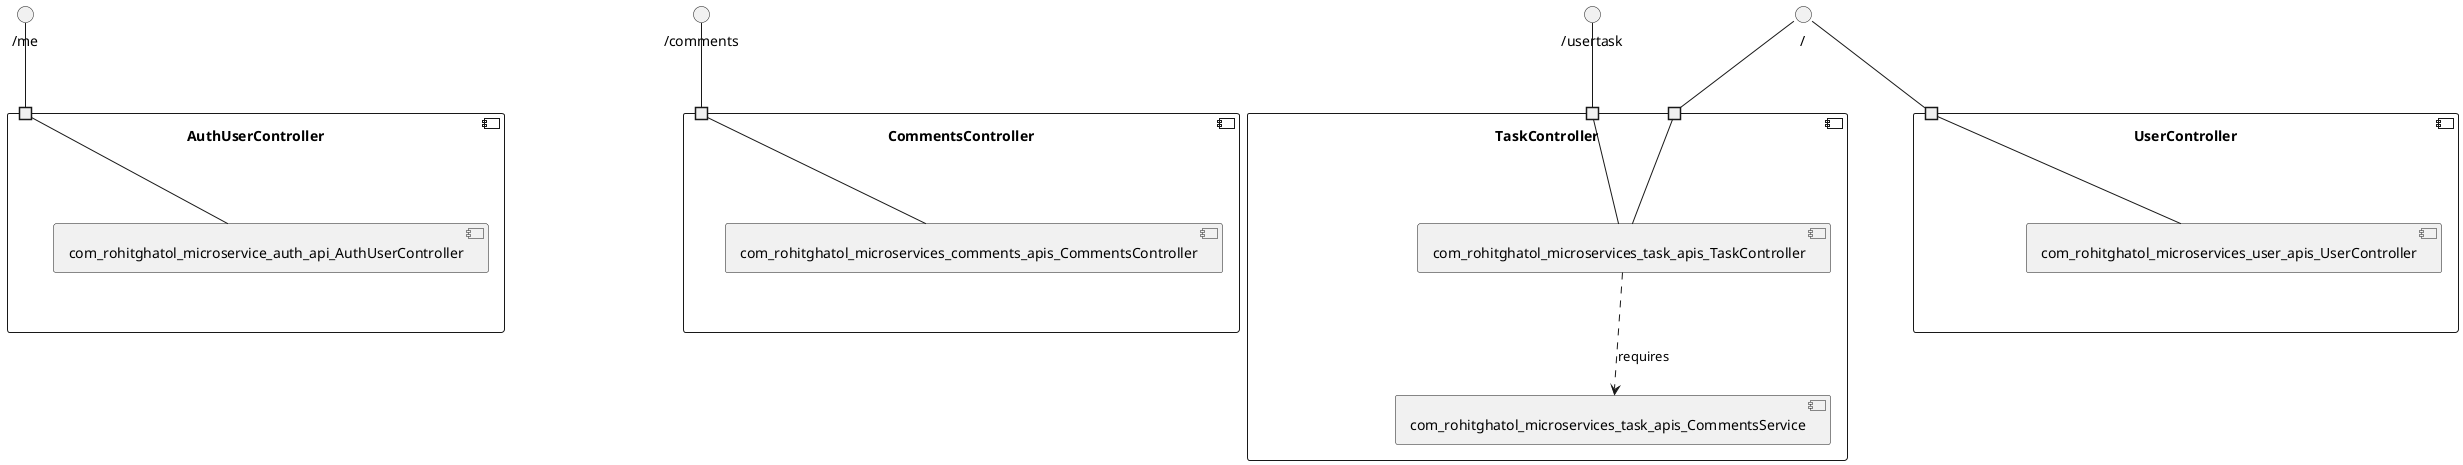 @startuml
skinparam fixCircleLabelOverlapping true
component "AuthUserController\n\n\n\n\n\n" {
[com_rohitghatol_microservice_auth_api_AuthUserController]
portin " " as AuthUserController.requires._me
"AuthUserController.requires._me"--[com_rohitghatol_microservice_auth_api_AuthUserController]
}
interface "/me" as interface._me
interface._me--"AuthUserController.requires._me"
component "CommentsController\n\n\n\n\n\n" {
[com_rohitghatol_microservices_comments_apis_CommentsController]
portin " " as CommentsController.requires._comments
"CommentsController.requires._comments"--[com_rohitghatol_microservices_comments_apis_CommentsController]
}
interface "/comments" as interface._comments
interface._comments--"CommentsController.requires._comments"
component "TaskController\n\n\n\n\n\n" {
[com_rohitghatol_microservices_task_apis_TaskController]
[com_rohitghatol_microservices_task_apis_CommentsService]
portin " " as TaskController.requires._
portin " " as TaskController.requires._usertask
[com_rohitghatol_microservices_task_apis_TaskController]..>[com_rohitghatol_microservices_task_apis_CommentsService] : requires
"TaskController.requires._usertask"--[com_rohitghatol_microservices_task_apis_TaskController]
"TaskController.requires._"--[com_rohitghatol_microservices_task_apis_TaskController]
}
interface "/usertask" as interface._usertask
interface._usertask--"TaskController.requires._usertask"
interface "/" as interface._
interface._--"TaskController.requires._"
component "UserController\n\n\n\n\n\n" {
[com_rohitghatol_microservices_user_apis_UserController]
portin " " as UserController.requires._
"UserController.requires._"--[com_rohitghatol_microservices_user_apis_UserController]
}
interface "/" as interface._
interface._--"UserController.requires._"

@enduml
